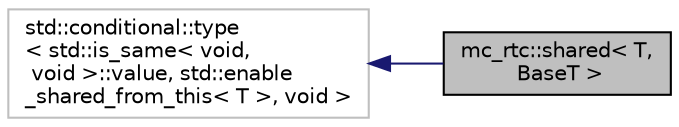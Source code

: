 digraph "mc_rtc::shared&lt; T, BaseT &gt;"
{
 // INTERACTIVE_SVG=YES
 // LATEX_PDF_SIZE
  edge [fontname="Helvetica",fontsize="10",labelfontname="Helvetica",labelfontsize="10"];
  node [fontname="Helvetica",fontsize="10",shape=record];
  rankdir="LR";
  Node1 [label="mc_rtc::shared\< T,\l BaseT \>",height=0.2,width=0.4,color="black", fillcolor="grey75", style="filled", fontcolor="black",tooltip=" "];
  Node2 -> Node1 [dir="back",color="midnightblue",fontsize="10",style="solid",fontname="Helvetica"];
  Node2 [label="std::conditional::type\l\< std::is_same\< void,\l void \>::value, std::enable\l_shared_from_this\< T \>, void \>",height=0.2,width=0.4,color="grey75", fillcolor="white", style="filled",tooltip=" "];
}
